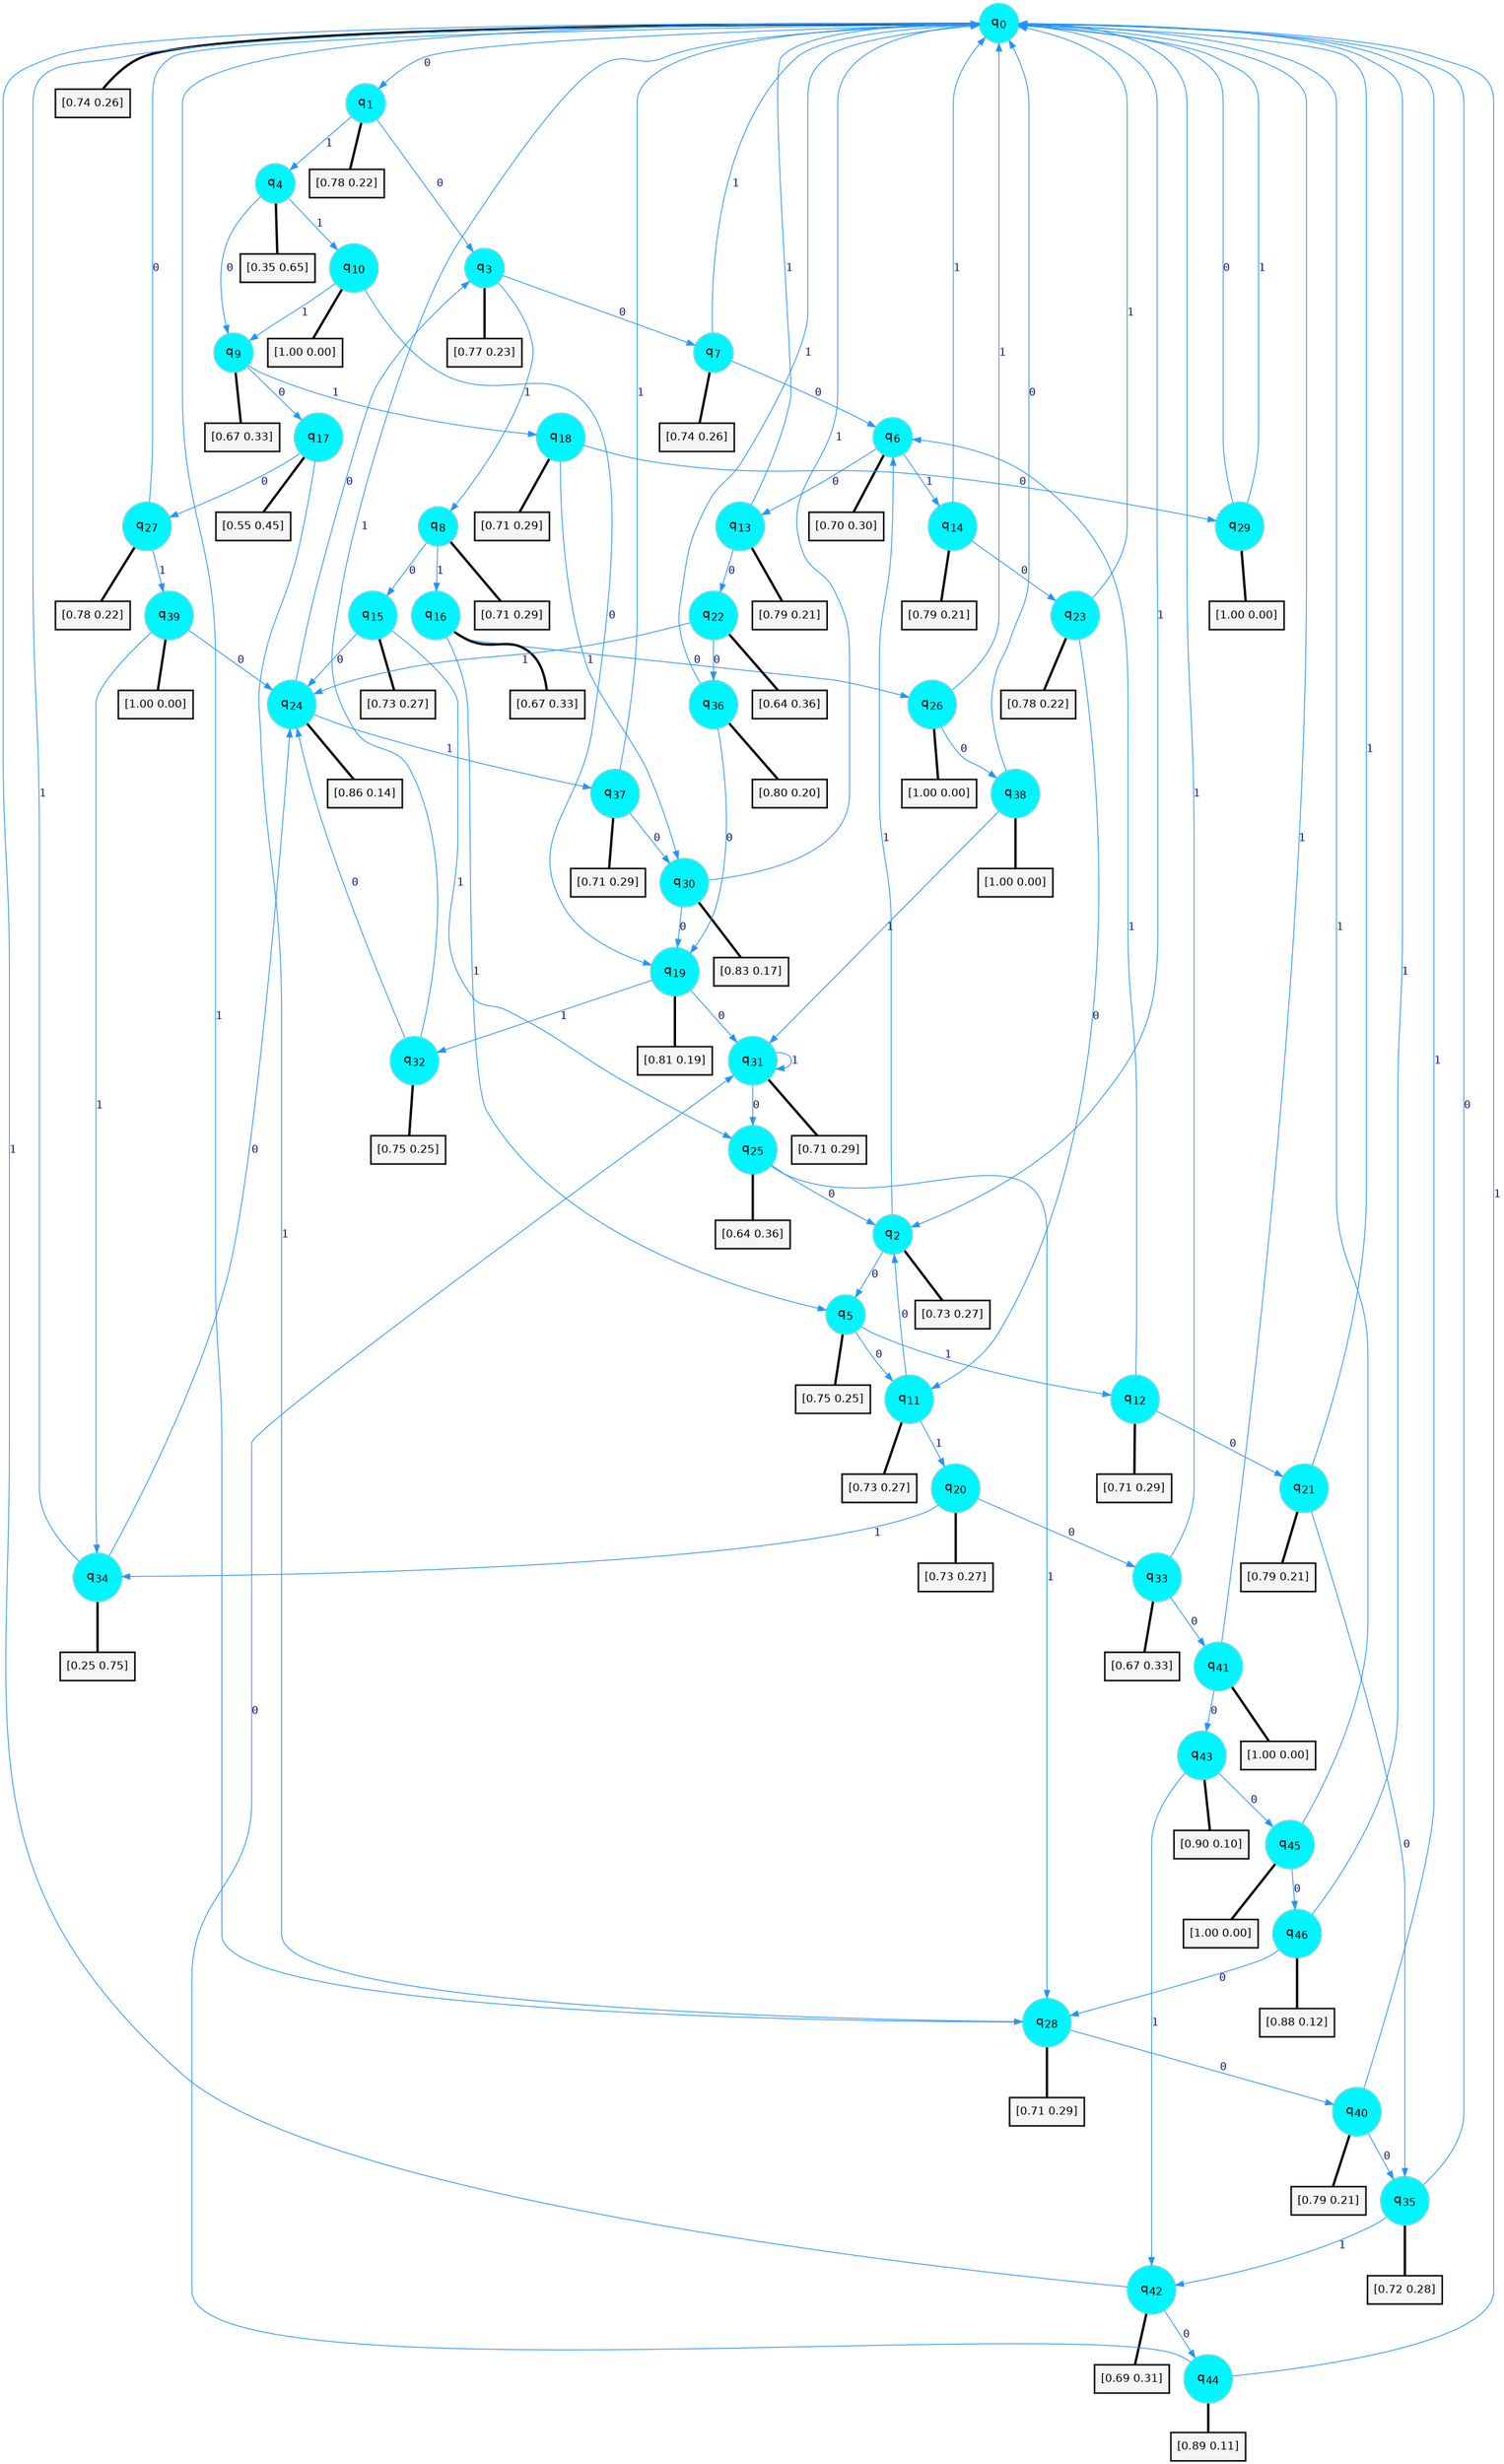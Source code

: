 digraph G {
graph [
bgcolor=transparent, dpi=300, rankdir=TD, size="40,25"];
node [
color=gray, fillcolor=turquoise1, fontcolor=black, fontname=Helvetica, fontsize=16, fontweight=bold, shape=circle, style=filled];
edge [
arrowsize=1, color=dodgerblue1, fontcolor=midnightblue, fontname=courier, fontweight=bold, penwidth=1, style=solid, weight=20];
0[label=<q<SUB>0</SUB>>];
1[label=<q<SUB>1</SUB>>];
2[label=<q<SUB>2</SUB>>];
3[label=<q<SUB>3</SUB>>];
4[label=<q<SUB>4</SUB>>];
5[label=<q<SUB>5</SUB>>];
6[label=<q<SUB>6</SUB>>];
7[label=<q<SUB>7</SUB>>];
8[label=<q<SUB>8</SUB>>];
9[label=<q<SUB>9</SUB>>];
10[label=<q<SUB>10</SUB>>];
11[label=<q<SUB>11</SUB>>];
12[label=<q<SUB>12</SUB>>];
13[label=<q<SUB>13</SUB>>];
14[label=<q<SUB>14</SUB>>];
15[label=<q<SUB>15</SUB>>];
16[label=<q<SUB>16</SUB>>];
17[label=<q<SUB>17</SUB>>];
18[label=<q<SUB>18</SUB>>];
19[label=<q<SUB>19</SUB>>];
20[label=<q<SUB>20</SUB>>];
21[label=<q<SUB>21</SUB>>];
22[label=<q<SUB>22</SUB>>];
23[label=<q<SUB>23</SUB>>];
24[label=<q<SUB>24</SUB>>];
25[label=<q<SUB>25</SUB>>];
26[label=<q<SUB>26</SUB>>];
27[label=<q<SUB>27</SUB>>];
28[label=<q<SUB>28</SUB>>];
29[label=<q<SUB>29</SUB>>];
30[label=<q<SUB>30</SUB>>];
31[label=<q<SUB>31</SUB>>];
32[label=<q<SUB>32</SUB>>];
33[label=<q<SUB>33</SUB>>];
34[label=<q<SUB>34</SUB>>];
35[label=<q<SUB>35</SUB>>];
36[label=<q<SUB>36</SUB>>];
37[label=<q<SUB>37</SUB>>];
38[label=<q<SUB>38</SUB>>];
39[label=<q<SUB>39</SUB>>];
40[label=<q<SUB>40</SUB>>];
41[label=<q<SUB>41</SUB>>];
42[label=<q<SUB>42</SUB>>];
43[label=<q<SUB>43</SUB>>];
44[label=<q<SUB>44</SUB>>];
45[label=<q<SUB>45</SUB>>];
46[label=<q<SUB>46</SUB>>];
47[label="[0.74 0.26]", shape=box,fontcolor=black, fontname=Helvetica, fontsize=14, penwidth=2, fillcolor=whitesmoke,color=black];
48[label="[0.78 0.22]", shape=box,fontcolor=black, fontname=Helvetica, fontsize=14, penwidth=2, fillcolor=whitesmoke,color=black];
49[label="[0.73 0.27]", shape=box,fontcolor=black, fontname=Helvetica, fontsize=14, penwidth=2, fillcolor=whitesmoke,color=black];
50[label="[0.77 0.23]", shape=box,fontcolor=black, fontname=Helvetica, fontsize=14, penwidth=2, fillcolor=whitesmoke,color=black];
51[label="[0.35 0.65]", shape=box,fontcolor=black, fontname=Helvetica, fontsize=14, penwidth=2, fillcolor=whitesmoke,color=black];
52[label="[0.75 0.25]", shape=box,fontcolor=black, fontname=Helvetica, fontsize=14, penwidth=2, fillcolor=whitesmoke,color=black];
53[label="[0.70 0.30]", shape=box,fontcolor=black, fontname=Helvetica, fontsize=14, penwidth=2, fillcolor=whitesmoke,color=black];
54[label="[0.74 0.26]", shape=box,fontcolor=black, fontname=Helvetica, fontsize=14, penwidth=2, fillcolor=whitesmoke,color=black];
55[label="[0.71 0.29]", shape=box,fontcolor=black, fontname=Helvetica, fontsize=14, penwidth=2, fillcolor=whitesmoke,color=black];
56[label="[0.67 0.33]", shape=box,fontcolor=black, fontname=Helvetica, fontsize=14, penwidth=2, fillcolor=whitesmoke,color=black];
57[label="[1.00 0.00]", shape=box,fontcolor=black, fontname=Helvetica, fontsize=14, penwidth=2, fillcolor=whitesmoke,color=black];
58[label="[0.73 0.27]", shape=box,fontcolor=black, fontname=Helvetica, fontsize=14, penwidth=2, fillcolor=whitesmoke,color=black];
59[label="[0.71 0.29]", shape=box,fontcolor=black, fontname=Helvetica, fontsize=14, penwidth=2, fillcolor=whitesmoke,color=black];
60[label="[0.79 0.21]", shape=box,fontcolor=black, fontname=Helvetica, fontsize=14, penwidth=2, fillcolor=whitesmoke,color=black];
61[label="[0.79 0.21]", shape=box,fontcolor=black, fontname=Helvetica, fontsize=14, penwidth=2, fillcolor=whitesmoke,color=black];
62[label="[0.73 0.27]", shape=box,fontcolor=black, fontname=Helvetica, fontsize=14, penwidth=2, fillcolor=whitesmoke,color=black];
63[label="[0.67 0.33]", shape=box,fontcolor=black, fontname=Helvetica, fontsize=14, penwidth=2, fillcolor=whitesmoke,color=black];
64[label="[0.55 0.45]", shape=box,fontcolor=black, fontname=Helvetica, fontsize=14, penwidth=2, fillcolor=whitesmoke,color=black];
65[label="[0.71 0.29]", shape=box,fontcolor=black, fontname=Helvetica, fontsize=14, penwidth=2, fillcolor=whitesmoke,color=black];
66[label="[0.81 0.19]", shape=box,fontcolor=black, fontname=Helvetica, fontsize=14, penwidth=2, fillcolor=whitesmoke,color=black];
67[label="[0.73 0.27]", shape=box,fontcolor=black, fontname=Helvetica, fontsize=14, penwidth=2, fillcolor=whitesmoke,color=black];
68[label="[0.79 0.21]", shape=box,fontcolor=black, fontname=Helvetica, fontsize=14, penwidth=2, fillcolor=whitesmoke,color=black];
69[label="[0.64 0.36]", shape=box,fontcolor=black, fontname=Helvetica, fontsize=14, penwidth=2, fillcolor=whitesmoke,color=black];
70[label="[0.78 0.22]", shape=box,fontcolor=black, fontname=Helvetica, fontsize=14, penwidth=2, fillcolor=whitesmoke,color=black];
71[label="[0.86 0.14]", shape=box,fontcolor=black, fontname=Helvetica, fontsize=14, penwidth=2, fillcolor=whitesmoke,color=black];
72[label="[0.64 0.36]", shape=box,fontcolor=black, fontname=Helvetica, fontsize=14, penwidth=2, fillcolor=whitesmoke,color=black];
73[label="[1.00 0.00]", shape=box,fontcolor=black, fontname=Helvetica, fontsize=14, penwidth=2, fillcolor=whitesmoke,color=black];
74[label="[0.78 0.22]", shape=box,fontcolor=black, fontname=Helvetica, fontsize=14, penwidth=2, fillcolor=whitesmoke,color=black];
75[label="[0.71 0.29]", shape=box,fontcolor=black, fontname=Helvetica, fontsize=14, penwidth=2, fillcolor=whitesmoke,color=black];
76[label="[1.00 0.00]", shape=box,fontcolor=black, fontname=Helvetica, fontsize=14, penwidth=2, fillcolor=whitesmoke,color=black];
77[label="[0.83 0.17]", shape=box,fontcolor=black, fontname=Helvetica, fontsize=14, penwidth=2, fillcolor=whitesmoke,color=black];
78[label="[0.71 0.29]", shape=box,fontcolor=black, fontname=Helvetica, fontsize=14, penwidth=2, fillcolor=whitesmoke,color=black];
79[label="[0.75 0.25]", shape=box,fontcolor=black, fontname=Helvetica, fontsize=14, penwidth=2, fillcolor=whitesmoke,color=black];
80[label="[0.67 0.33]", shape=box,fontcolor=black, fontname=Helvetica, fontsize=14, penwidth=2, fillcolor=whitesmoke,color=black];
81[label="[0.25 0.75]", shape=box,fontcolor=black, fontname=Helvetica, fontsize=14, penwidth=2, fillcolor=whitesmoke,color=black];
82[label="[0.72 0.28]", shape=box,fontcolor=black, fontname=Helvetica, fontsize=14, penwidth=2, fillcolor=whitesmoke,color=black];
83[label="[0.80 0.20]", shape=box,fontcolor=black, fontname=Helvetica, fontsize=14, penwidth=2, fillcolor=whitesmoke,color=black];
84[label="[0.71 0.29]", shape=box,fontcolor=black, fontname=Helvetica, fontsize=14, penwidth=2, fillcolor=whitesmoke,color=black];
85[label="[1.00 0.00]", shape=box,fontcolor=black, fontname=Helvetica, fontsize=14, penwidth=2, fillcolor=whitesmoke,color=black];
86[label="[1.00 0.00]", shape=box,fontcolor=black, fontname=Helvetica, fontsize=14, penwidth=2, fillcolor=whitesmoke,color=black];
87[label="[0.79 0.21]", shape=box,fontcolor=black, fontname=Helvetica, fontsize=14, penwidth=2, fillcolor=whitesmoke,color=black];
88[label="[1.00 0.00]", shape=box,fontcolor=black, fontname=Helvetica, fontsize=14, penwidth=2, fillcolor=whitesmoke,color=black];
89[label="[0.69 0.31]", shape=box,fontcolor=black, fontname=Helvetica, fontsize=14, penwidth=2, fillcolor=whitesmoke,color=black];
90[label="[0.90 0.10]", shape=box,fontcolor=black, fontname=Helvetica, fontsize=14, penwidth=2, fillcolor=whitesmoke,color=black];
91[label="[0.89 0.11]", shape=box,fontcolor=black, fontname=Helvetica, fontsize=14, penwidth=2, fillcolor=whitesmoke,color=black];
92[label="[1.00 0.00]", shape=box,fontcolor=black, fontname=Helvetica, fontsize=14, penwidth=2, fillcolor=whitesmoke,color=black];
93[label="[0.88 0.12]", shape=box,fontcolor=black, fontname=Helvetica, fontsize=14, penwidth=2, fillcolor=whitesmoke,color=black];
0->1 [label=0];
0->2 [label=1];
0->47 [arrowhead=none, penwidth=3,color=black];
1->3 [label=0];
1->4 [label=1];
1->48 [arrowhead=none, penwidth=3,color=black];
2->5 [label=0];
2->6 [label=1];
2->49 [arrowhead=none, penwidth=3,color=black];
3->7 [label=0];
3->8 [label=1];
3->50 [arrowhead=none, penwidth=3,color=black];
4->9 [label=0];
4->10 [label=1];
4->51 [arrowhead=none, penwidth=3,color=black];
5->11 [label=0];
5->12 [label=1];
5->52 [arrowhead=none, penwidth=3,color=black];
6->13 [label=0];
6->14 [label=1];
6->53 [arrowhead=none, penwidth=3,color=black];
7->6 [label=0];
7->0 [label=1];
7->54 [arrowhead=none, penwidth=3,color=black];
8->15 [label=0];
8->16 [label=1];
8->55 [arrowhead=none, penwidth=3,color=black];
9->17 [label=0];
9->18 [label=1];
9->56 [arrowhead=none, penwidth=3,color=black];
10->19 [label=0];
10->9 [label=1];
10->57 [arrowhead=none, penwidth=3,color=black];
11->2 [label=0];
11->20 [label=1];
11->58 [arrowhead=none, penwidth=3,color=black];
12->21 [label=0];
12->6 [label=1];
12->59 [arrowhead=none, penwidth=3,color=black];
13->22 [label=0];
13->0 [label=1];
13->60 [arrowhead=none, penwidth=3,color=black];
14->23 [label=0];
14->0 [label=1];
14->61 [arrowhead=none, penwidth=3,color=black];
15->24 [label=0];
15->25 [label=1];
15->62 [arrowhead=none, penwidth=3,color=black];
16->26 [label=0];
16->5 [label=1];
16->63 [arrowhead=none, penwidth=3,color=black];
17->27 [label=0];
17->28 [label=1];
17->64 [arrowhead=none, penwidth=3,color=black];
18->29 [label=0];
18->30 [label=1];
18->65 [arrowhead=none, penwidth=3,color=black];
19->31 [label=0];
19->32 [label=1];
19->66 [arrowhead=none, penwidth=3,color=black];
20->33 [label=0];
20->34 [label=1];
20->67 [arrowhead=none, penwidth=3,color=black];
21->35 [label=0];
21->0 [label=1];
21->68 [arrowhead=none, penwidth=3,color=black];
22->36 [label=0];
22->24 [label=1];
22->69 [arrowhead=none, penwidth=3,color=black];
23->11 [label=0];
23->0 [label=1];
23->70 [arrowhead=none, penwidth=3,color=black];
24->3 [label=0];
24->37 [label=1];
24->71 [arrowhead=none, penwidth=3,color=black];
25->2 [label=0];
25->28 [label=1];
25->72 [arrowhead=none, penwidth=3,color=black];
26->38 [label=0];
26->0 [label=1];
26->73 [arrowhead=none, penwidth=3,color=black];
27->0 [label=0];
27->39 [label=1];
27->74 [arrowhead=none, penwidth=3,color=black];
28->40 [label=0];
28->0 [label=1];
28->75 [arrowhead=none, penwidth=3,color=black];
29->0 [label=0];
29->0 [label=1];
29->76 [arrowhead=none, penwidth=3,color=black];
30->19 [label=0];
30->0 [label=1];
30->77 [arrowhead=none, penwidth=3,color=black];
31->25 [label=0];
31->31 [label=1];
31->78 [arrowhead=none, penwidth=3,color=black];
32->24 [label=0];
32->0 [label=1];
32->79 [arrowhead=none, penwidth=3,color=black];
33->41 [label=0];
33->0 [label=1];
33->80 [arrowhead=none, penwidth=3,color=black];
34->24 [label=0];
34->0 [label=1];
34->81 [arrowhead=none, penwidth=3,color=black];
35->0 [label=0];
35->42 [label=1];
35->82 [arrowhead=none, penwidth=3,color=black];
36->19 [label=0];
36->0 [label=1];
36->83 [arrowhead=none, penwidth=3,color=black];
37->30 [label=0];
37->0 [label=1];
37->84 [arrowhead=none, penwidth=3,color=black];
38->0 [label=0];
38->31 [label=1];
38->85 [arrowhead=none, penwidth=3,color=black];
39->24 [label=0];
39->34 [label=1];
39->86 [arrowhead=none, penwidth=3,color=black];
40->35 [label=0];
40->0 [label=1];
40->87 [arrowhead=none, penwidth=3,color=black];
41->43 [label=0];
41->0 [label=1];
41->88 [arrowhead=none, penwidth=3,color=black];
42->44 [label=0];
42->0 [label=1];
42->89 [arrowhead=none, penwidth=3,color=black];
43->45 [label=0];
43->42 [label=1];
43->90 [arrowhead=none, penwidth=3,color=black];
44->31 [label=0];
44->0 [label=1];
44->91 [arrowhead=none, penwidth=3,color=black];
45->46 [label=0];
45->0 [label=1];
45->92 [arrowhead=none, penwidth=3,color=black];
46->28 [label=0];
46->0 [label=1];
46->93 [arrowhead=none, penwidth=3,color=black];
}
